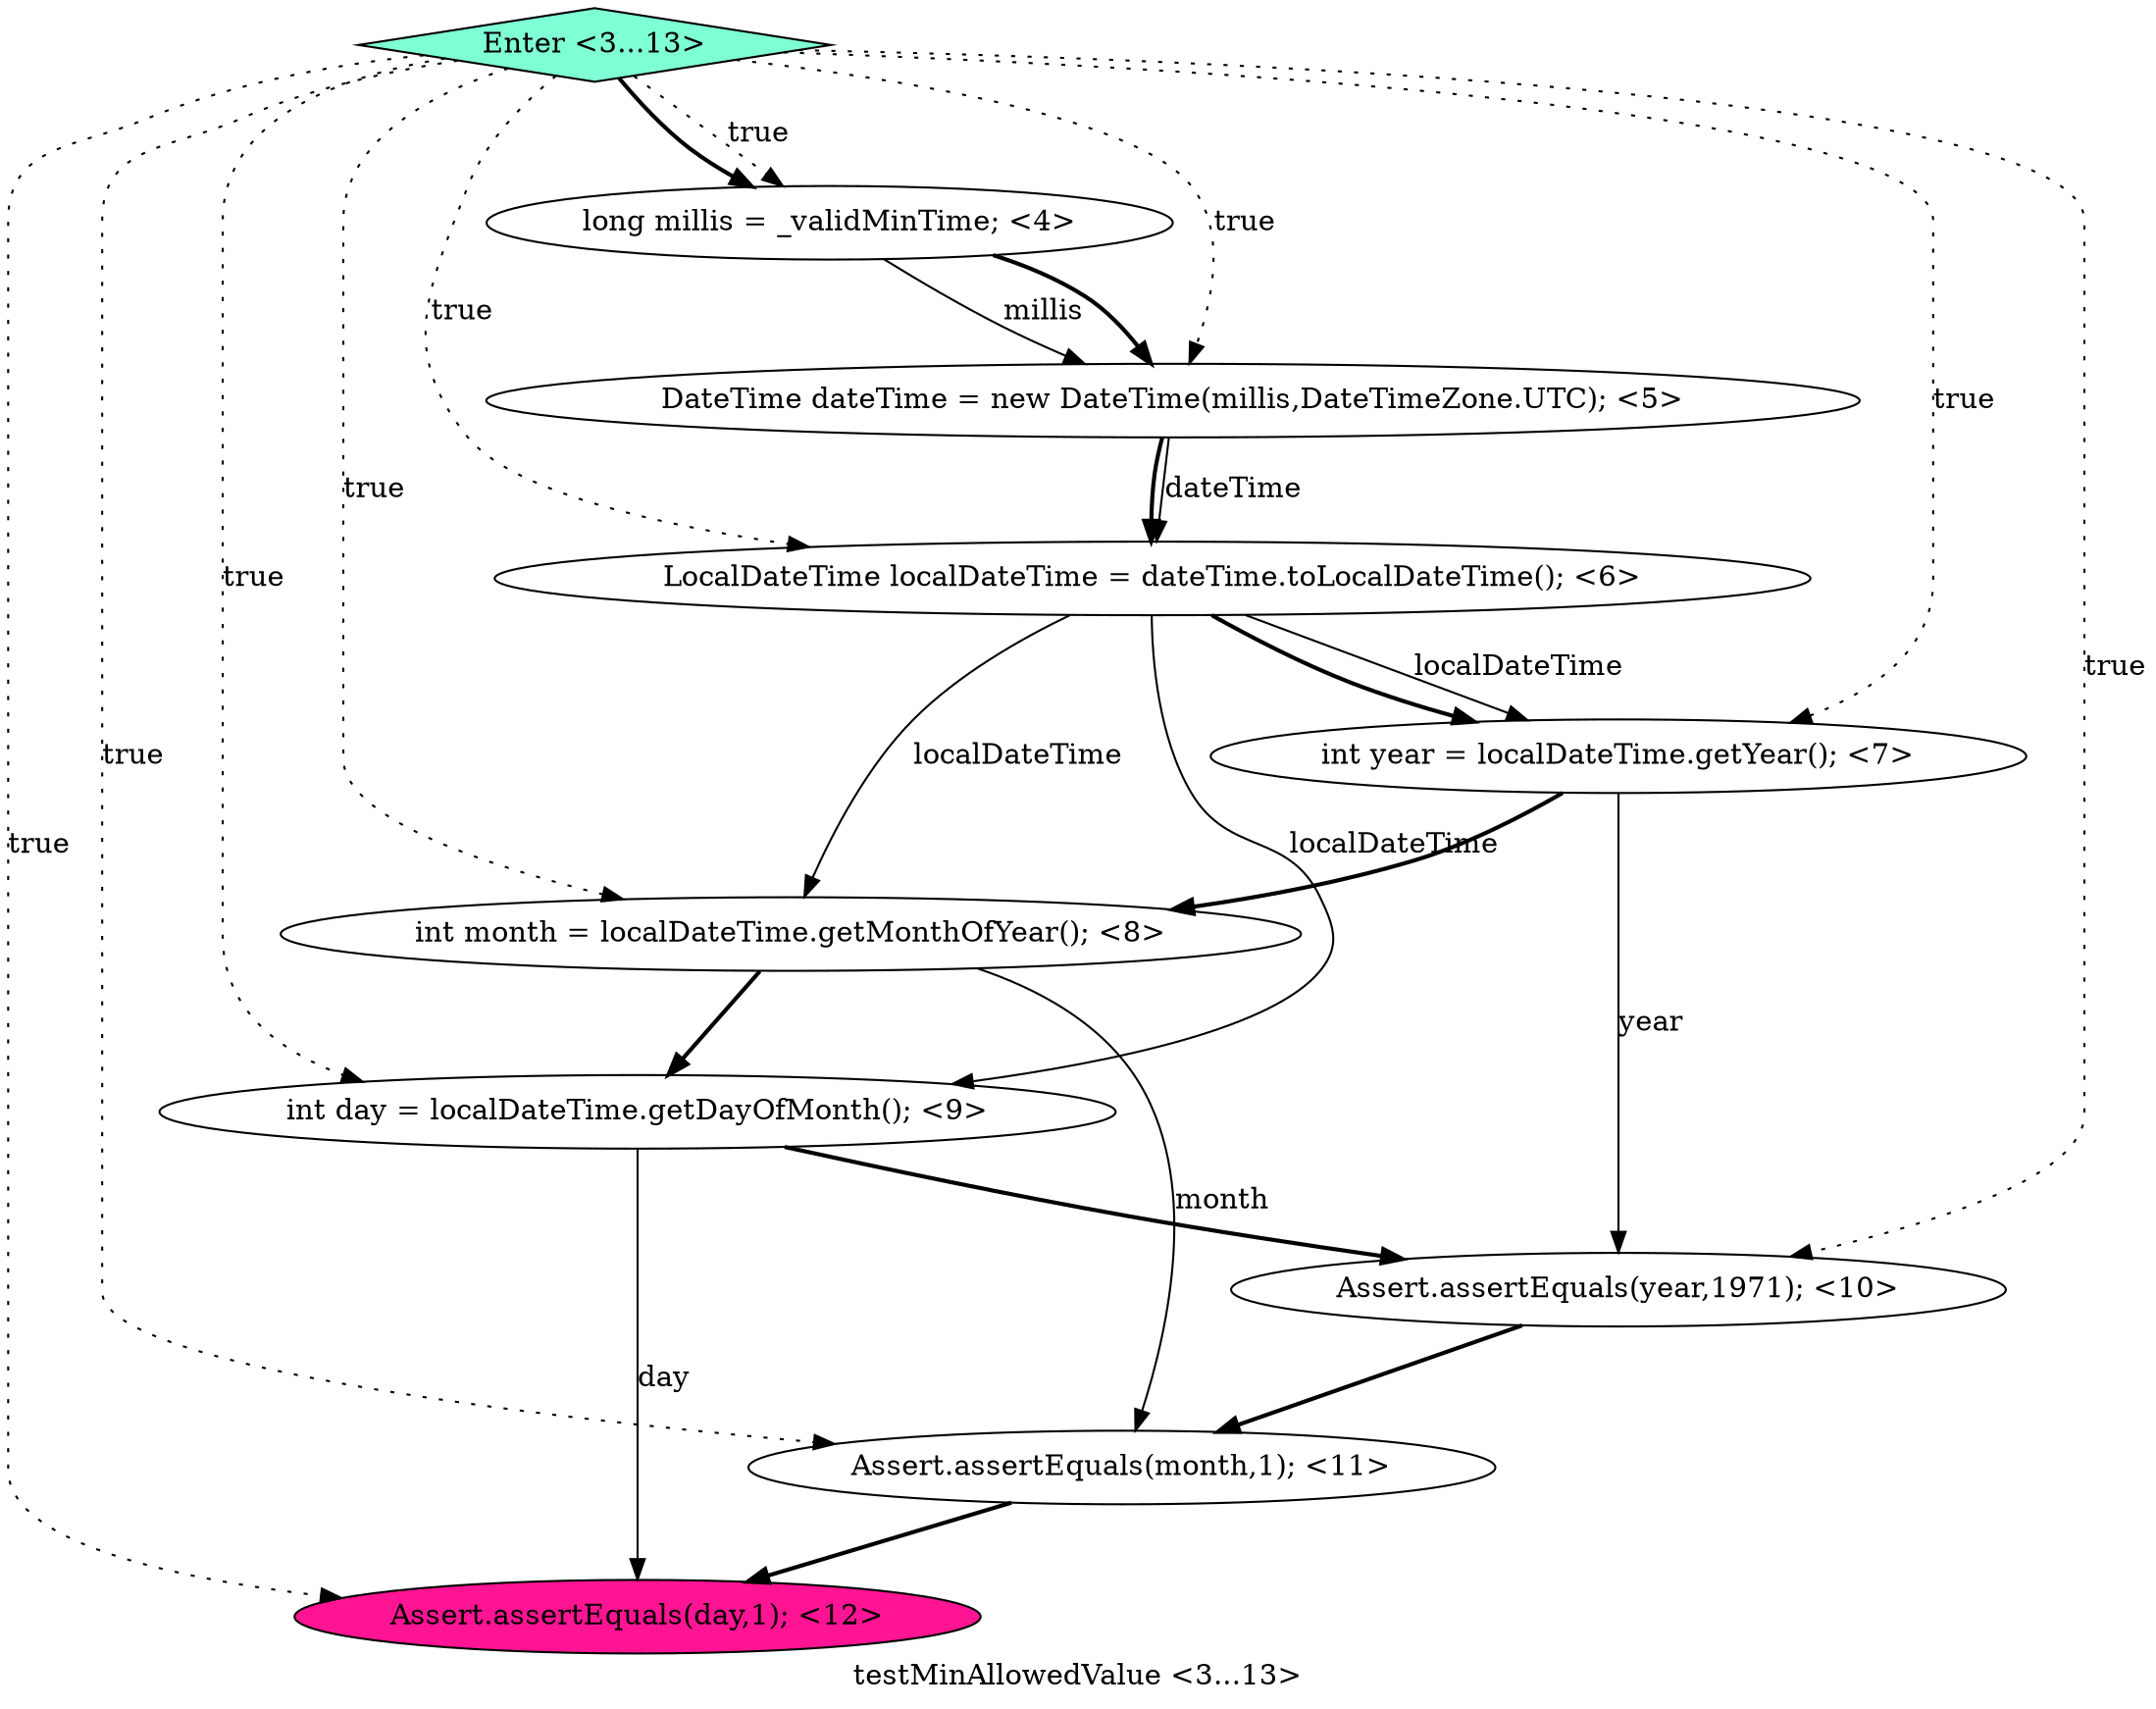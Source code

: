 digraph PDG {
label = "testMinAllowedValue <3...13>";
0.9 [style = filled, label = "Enter <3...13>", fillcolor = aquamarine, shape = diamond];
0.5 [style = filled, label = "int day = localDateTime.getDayOfMonth(); <9>", fillcolor = white, shape = ellipse];
0.2 [style = filled, label = "LocalDateTime localDateTime = dateTime.toLocalDateTime(); <6>", fillcolor = white, shape = ellipse];
0.3 [style = filled, label = "int year = localDateTime.getYear(); <7>", fillcolor = white, shape = ellipse];
0.6 [style = filled, label = "Assert.assertEquals(year,1971); <10>", fillcolor = white, shape = ellipse];
0.0 [style = filled, label = "long millis = _validMinTime; <4>", fillcolor = white, shape = ellipse];
0.4 [style = filled, label = "int month = localDateTime.getMonthOfYear(); <8>", fillcolor = white, shape = ellipse];
0.1 [style = filled, label = "DateTime dateTime = new DateTime(millis,DateTimeZone.UTC); <5>", fillcolor = white, shape = ellipse];
0.8 [style = filled, label = "Assert.assertEquals(day,1); <12>", fillcolor = deeppink, shape = ellipse];
0.7 [style = filled, label = "Assert.assertEquals(month,1); <11>", fillcolor = white, shape = ellipse];
0.0 -> 0.1 [style = solid, label="millis"];
0.0 -> 0.1 [style = bold, label=""];
0.1 -> 0.2 [style = solid, label="dateTime"];
0.1 -> 0.2 [style = bold, label=""];
0.2 -> 0.3 [style = solid, label="localDateTime"];
0.2 -> 0.3 [style = bold, label=""];
0.2 -> 0.4 [style = solid, label="localDateTime"];
0.2 -> 0.5 [style = solid, label="localDateTime"];
0.3 -> 0.4 [style = bold, label=""];
0.3 -> 0.6 [style = solid, label="year"];
0.4 -> 0.5 [style = bold, label=""];
0.4 -> 0.7 [style = solid, label="month"];
0.5 -> 0.6 [style = bold, label=""];
0.5 -> 0.8 [style = solid, label="day"];
0.6 -> 0.7 [style = bold, label=""];
0.7 -> 0.8 [style = bold, label=""];
0.9 -> 0.0 [style = dotted, label="true"];
0.9 -> 0.0 [style = bold, label=""];
0.9 -> 0.1 [style = dotted, label="true"];
0.9 -> 0.2 [style = dotted, label="true"];
0.9 -> 0.3 [style = dotted, label="true"];
0.9 -> 0.4 [style = dotted, label="true"];
0.9 -> 0.5 [style = dotted, label="true"];
0.9 -> 0.6 [style = dotted, label="true"];
0.9 -> 0.7 [style = dotted, label="true"];
0.9 -> 0.8 [style = dotted, label="true"];
}
